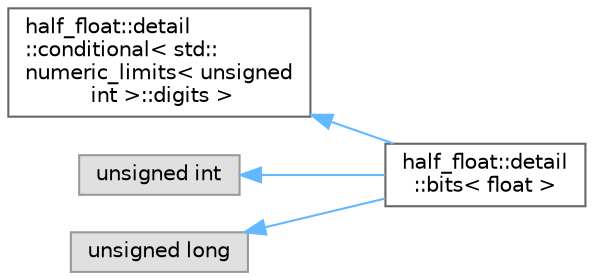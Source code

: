 digraph "类继承关系图"
{
 // LATEX_PDF_SIZE
  bgcolor="transparent";
  edge [fontname=Helvetica,fontsize=10,labelfontname=Helvetica,labelfontsize=10];
  node [fontname=Helvetica,fontsize=10,shape=box,height=0.2,width=0.4];
  rankdir="LR";
  Node0 [id="Node000000",label="half_float::detail\l::conditional\< std::\lnumeric_limits\< unsigned\l int \>::digits \>",height=0.2,width=0.4,color="grey40", fillcolor="white", style="filled",URL="$structhalf__float_1_1detail_1_1conditional.html",tooltip=" "];
  Node0 -> Node1 [id="edge1092_Node000000_Node000001",dir="back",color="steelblue1",style="solid",tooltip=" "];
  Node1 [id="Node000001",label="half_float::detail\l::bits\< float \>",height=0.2,width=0.4,color="grey40", fillcolor="white", style="filled",URL="$structhalf__float_1_1detail_1_1bits_3_01float_01_4.html",tooltip="Unsigned integer of (at least) 32 bits width."];
  Node2 [id="Node000002",label="unsigned int",height=0.2,width=0.4,color="grey60", fillcolor="#E0E0E0", style="filled",tooltip=" "];
  Node2 -> Node1 [id="edge1093_Node000002_Node000001",dir="back",color="steelblue1",style="solid",tooltip=" "];
  Node3 [id="Node000003",label="unsigned long",height=0.2,width=0.4,color="grey60", fillcolor="#E0E0E0", style="filled",tooltip=" "];
  Node3 -> Node1 [id="edge1094_Node000003_Node000001",dir="back",color="steelblue1",style="solid",tooltip=" "];
}
